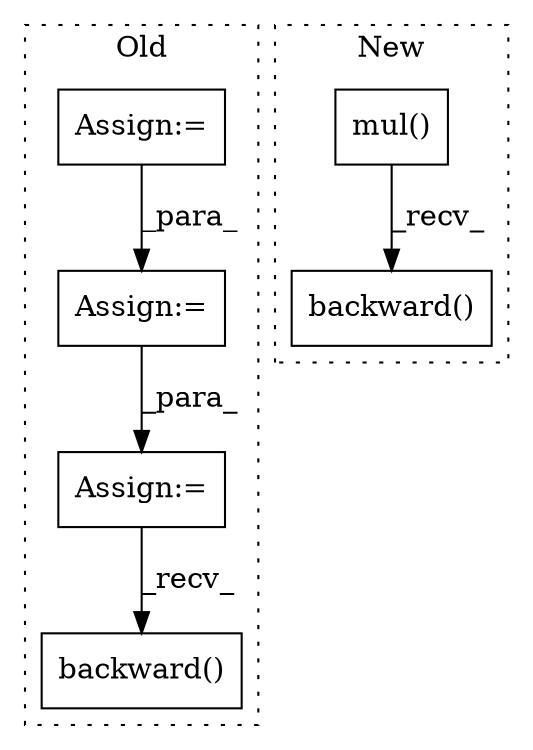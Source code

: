 digraph G {
subgraph cluster0 {
1 [label="backward()" a="75" s="5666" l="17" shape="box"];
4 [label="Assign:=" a="68" s="5483" l="3" shape="box"];
5 [label="Assign:=" a="68" s="5630" l="3" shape="box"];
6 [label="Assign:=" a="68" s="5597" l="3" shape="box"];
label = "Old";
style="dotted";
}
subgraph cluster1 {
2 [label="mul()" a="75" s="6308,6334" l="22,1" shape="box"];
3 [label="backward()" a="75" s="6308" l="38" shape="box"];
label = "New";
style="dotted";
}
2 -> 3 [label="_recv_"];
4 -> 6 [label="_para_"];
5 -> 1 [label="_recv_"];
6 -> 5 [label="_para_"];
}